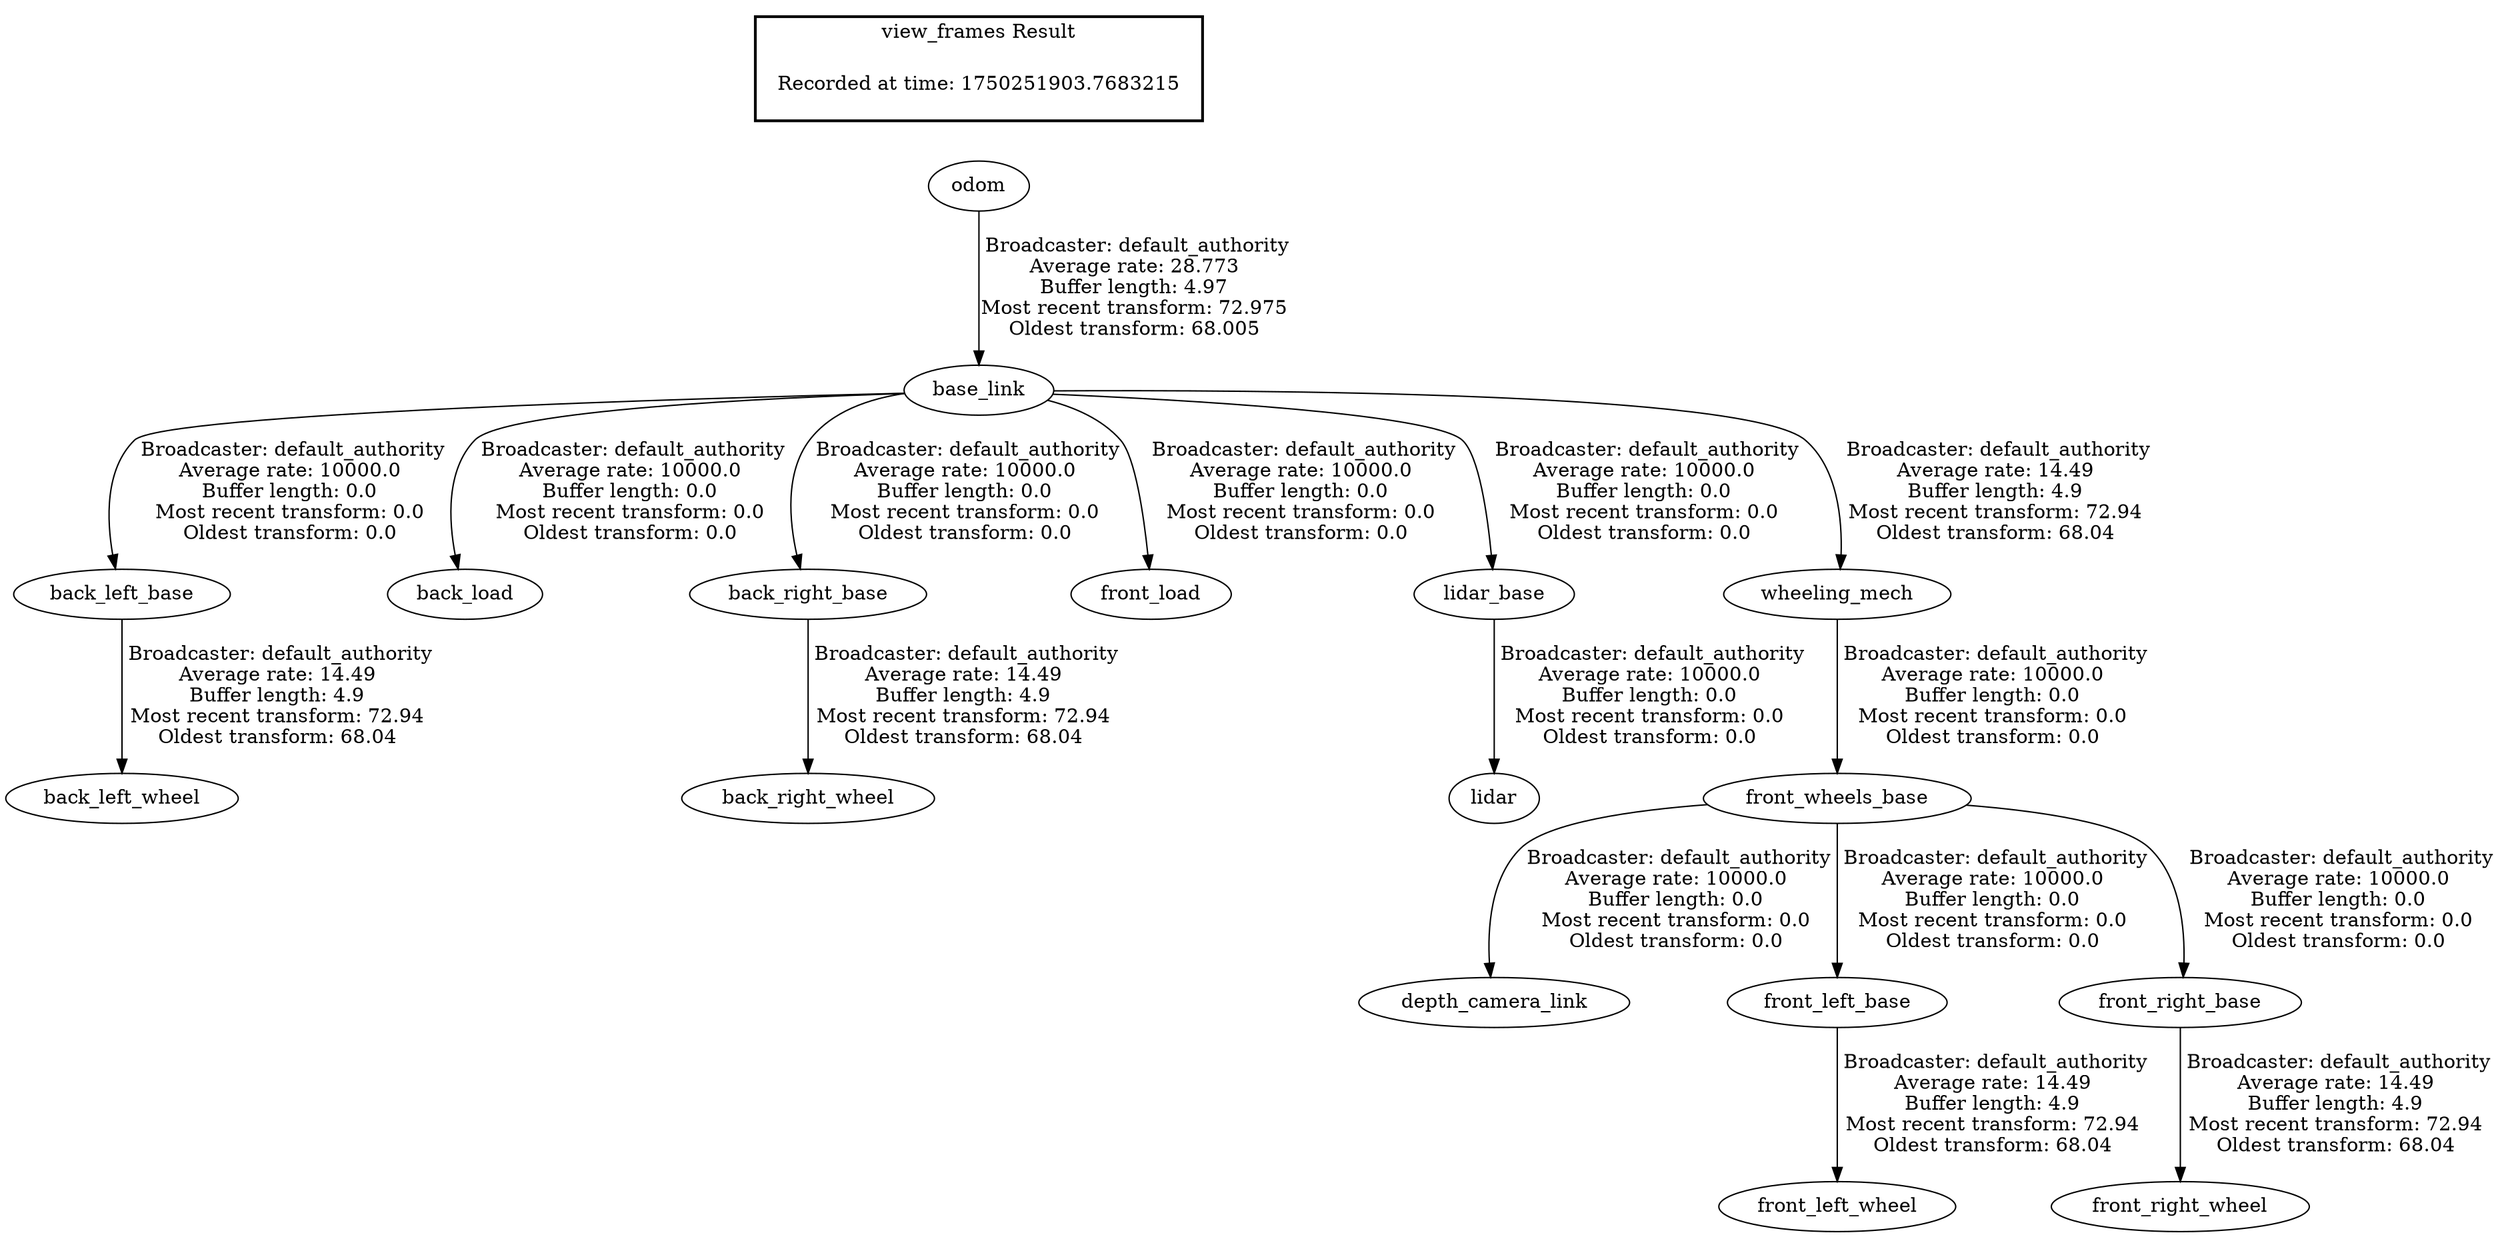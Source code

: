 digraph G {
"odom" -> "base_link"[label=" Broadcaster: default_authority\nAverage rate: 28.773\nBuffer length: 4.97\nMost recent transform: 72.975\nOldest transform: 68.005\n"];
"base_link" -> "back_left_base"[label=" Broadcaster: default_authority\nAverage rate: 10000.0\nBuffer length: 0.0\nMost recent transform: 0.0\nOldest transform: 0.0\n"];
"base_link" -> "back_load"[label=" Broadcaster: default_authority\nAverage rate: 10000.0\nBuffer length: 0.0\nMost recent transform: 0.0\nOldest transform: 0.0\n"];
"base_link" -> "back_right_base"[label=" Broadcaster: default_authority\nAverage rate: 10000.0\nBuffer length: 0.0\nMost recent transform: 0.0\nOldest transform: 0.0\n"];
"base_link" -> "front_load"[label=" Broadcaster: default_authority\nAverage rate: 10000.0\nBuffer length: 0.0\nMost recent transform: 0.0\nOldest transform: 0.0\n"];
"base_link" -> "lidar_base"[label=" Broadcaster: default_authority\nAverage rate: 10000.0\nBuffer length: 0.0\nMost recent transform: 0.0\nOldest transform: 0.0\n"];
"front_wheels_base" -> "depth_camera_link"[label=" Broadcaster: default_authority\nAverage rate: 10000.0\nBuffer length: 0.0\nMost recent transform: 0.0\nOldest transform: 0.0\n"];
"wheeling_mech" -> "front_wheels_base"[label=" Broadcaster: default_authority\nAverage rate: 10000.0\nBuffer length: 0.0\nMost recent transform: 0.0\nOldest transform: 0.0\n"];
"front_wheels_base" -> "front_left_base"[label=" Broadcaster: default_authority\nAverage rate: 10000.0\nBuffer length: 0.0\nMost recent transform: 0.0\nOldest transform: 0.0\n"];
"front_wheels_base" -> "front_right_base"[label=" Broadcaster: default_authority\nAverage rate: 10000.0\nBuffer length: 0.0\nMost recent transform: 0.0\nOldest transform: 0.0\n"];
"lidar_base" -> "lidar"[label=" Broadcaster: default_authority\nAverage rate: 10000.0\nBuffer length: 0.0\nMost recent transform: 0.0\nOldest transform: 0.0\n"];
"base_link" -> "wheeling_mech"[label=" Broadcaster: default_authority\nAverage rate: 14.49\nBuffer length: 4.9\nMost recent transform: 72.94\nOldest transform: 68.04\n"];
"back_left_base" -> "back_left_wheel"[label=" Broadcaster: default_authority\nAverage rate: 14.49\nBuffer length: 4.9\nMost recent transform: 72.94\nOldest transform: 68.04\n"];
"back_right_base" -> "back_right_wheel"[label=" Broadcaster: default_authority\nAverage rate: 14.49\nBuffer length: 4.9\nMost recent transform: 72.94\nOldest transform: 68.04\n"];
"front_left_base" -> "front_left_wheel"[label=" Broadcaster: default_authority\nAverage rate: 14.49\nBuffer length: 4.9\nMost recent transform: 72.94\nOldest transform: 68.04\n"];
"front_right_base" -> "front_right_wheel"[label=" Broadcaster: default_authority\nAverage rate: 14.49\nBuffer length: 4.9\nMost recent transform: 72.94\nOldest transform: 68.04\n"];
edge [style=invis];
 subgraph cluster_legend { style=bold; color=black; label ="view_frames Result";
"Recorded at time: 1750251903.7683215"[ shape=plaintext ] ;
}->"odom";
}